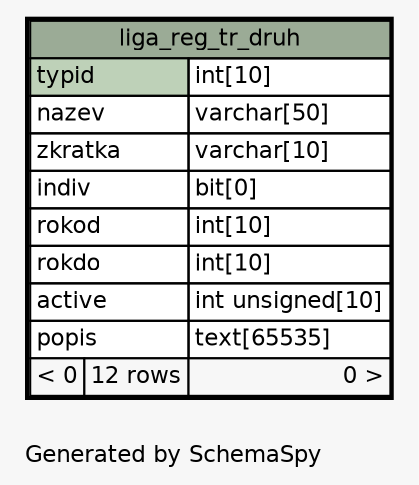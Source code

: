 // dot 2.38.0 on Mac OS X 10.9.4
// SchemaSpy rev 590
digraph "oneDegreeRelationshipsDiagram" {
  graph [
    rankdir="RL"
    bgcolor="#f7f7f7"
    label="\nGenerated by SchemaSpy"
    labeljust="l"
    nodesep="0.18"
    ranksep="0.46"
    fontname="Helvetica"
    fontsize="11"
  ];
  node [
    fontname="Helvetica"
    fontsize="11"
    shape="plaintext"
  ];
  edge [
    arrowsize="0.8"
  ];
  "liga_reg_tr_druh" [
    label=<
    <TABLE BORDER="2" CELLBORDER="1" CELLSPACING="0" BGCOLOR="#ffffff">
      <TR><TD COLSPAN="3" BGCOLOR="#9bab96" ALIGN="CENTER">liga_reg_tr_druh</TD></TR>
      <TR><TD PORT="typid" COLSPAN="2" BGCOLOR="#bed1b8" ALIGN="LEFT">typid</TD><TD PORT="typid.type" ALIGN="LEFT">int[10]</TD></TR>
      <TR><TD PORT="nazev" COLSPAN="2" ALIGN="LEFT">nazev</TD><TD PORT="nazev.type" ALIGN="LEFT">varchar[50]</TD></TR>
      <TR><TD PORT="zkratka" COLSPAN="2" ALIGN="LEFT">zkratka</TD><TD PORT="zkratka.type" ALIGN="LEFT">varchar[10]</TD></TR>
      <TR><TD PORT="indiv" COLSPAN="2" ALIGN="LEFT">indiv</TD><TD PORT="indiv.type" ALIGN="LEFT">bit[0]</TD></TR>
      <TR><TD PORT="rokod" COLSPAN="2" ALIGN="LEFT">rokod</TD><TD PORT="rokod.type" ALIGN="LEFT">int[10]</TD></TR>
      <TR><TD PORT="rokdo" COLSPAN="2" ALIGN="LEFT">rokdo</TD><TD PORT="rokdo.type" ALIGN="LEFT">int[10]</TD></TR>
      <TR><TD PORT="active" COLSPAN="2" ALIGN="LEFT">active</TD><TD PORT="active.type" ALIGN="LEFT">int unsigned[10]</TD></TR>
      <TR><TD PORT="popis" COLSPAN="2" ALIGN="LEFT">popis</TD><TD PORT="popis.type" ALIGN="LEFT">text[65535]</TD></TR>
      <TR><TD ALIGN="LEFT" BGCOLOR="#f7f7f7">&lt; 0</TD><TD ALIGN="RIGHT" BGCOLOR="#f7f7f7">12 rows</TD><TD ALIGN="RIGHT" BGCOLOR="#f7f7f7">0 &gt;</TD></TR>
    </TABLE>>
    URL="liga_reg_tr_druh.html"
    tooltip="liga_reg_tr_druh"
  ];
}
